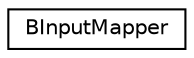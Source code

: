 digraph "Graphical Class Hierarchy"
{
 // LATEX_PDF_SIZE
  edge [fontname="Helvetica",fontsize="10",labelfontname="Helvetica",labelfontsize="10"];
  node [fontname="Helvetica",fontsize="10",shape=record];
  rankdir="LR";
  Node0 [label="BInputMapper",height=0.2,width=0.4,color="black", fillcolor="white", style="filled",URL="$class_b_input_mapper.html",tooltip=" "];
}
